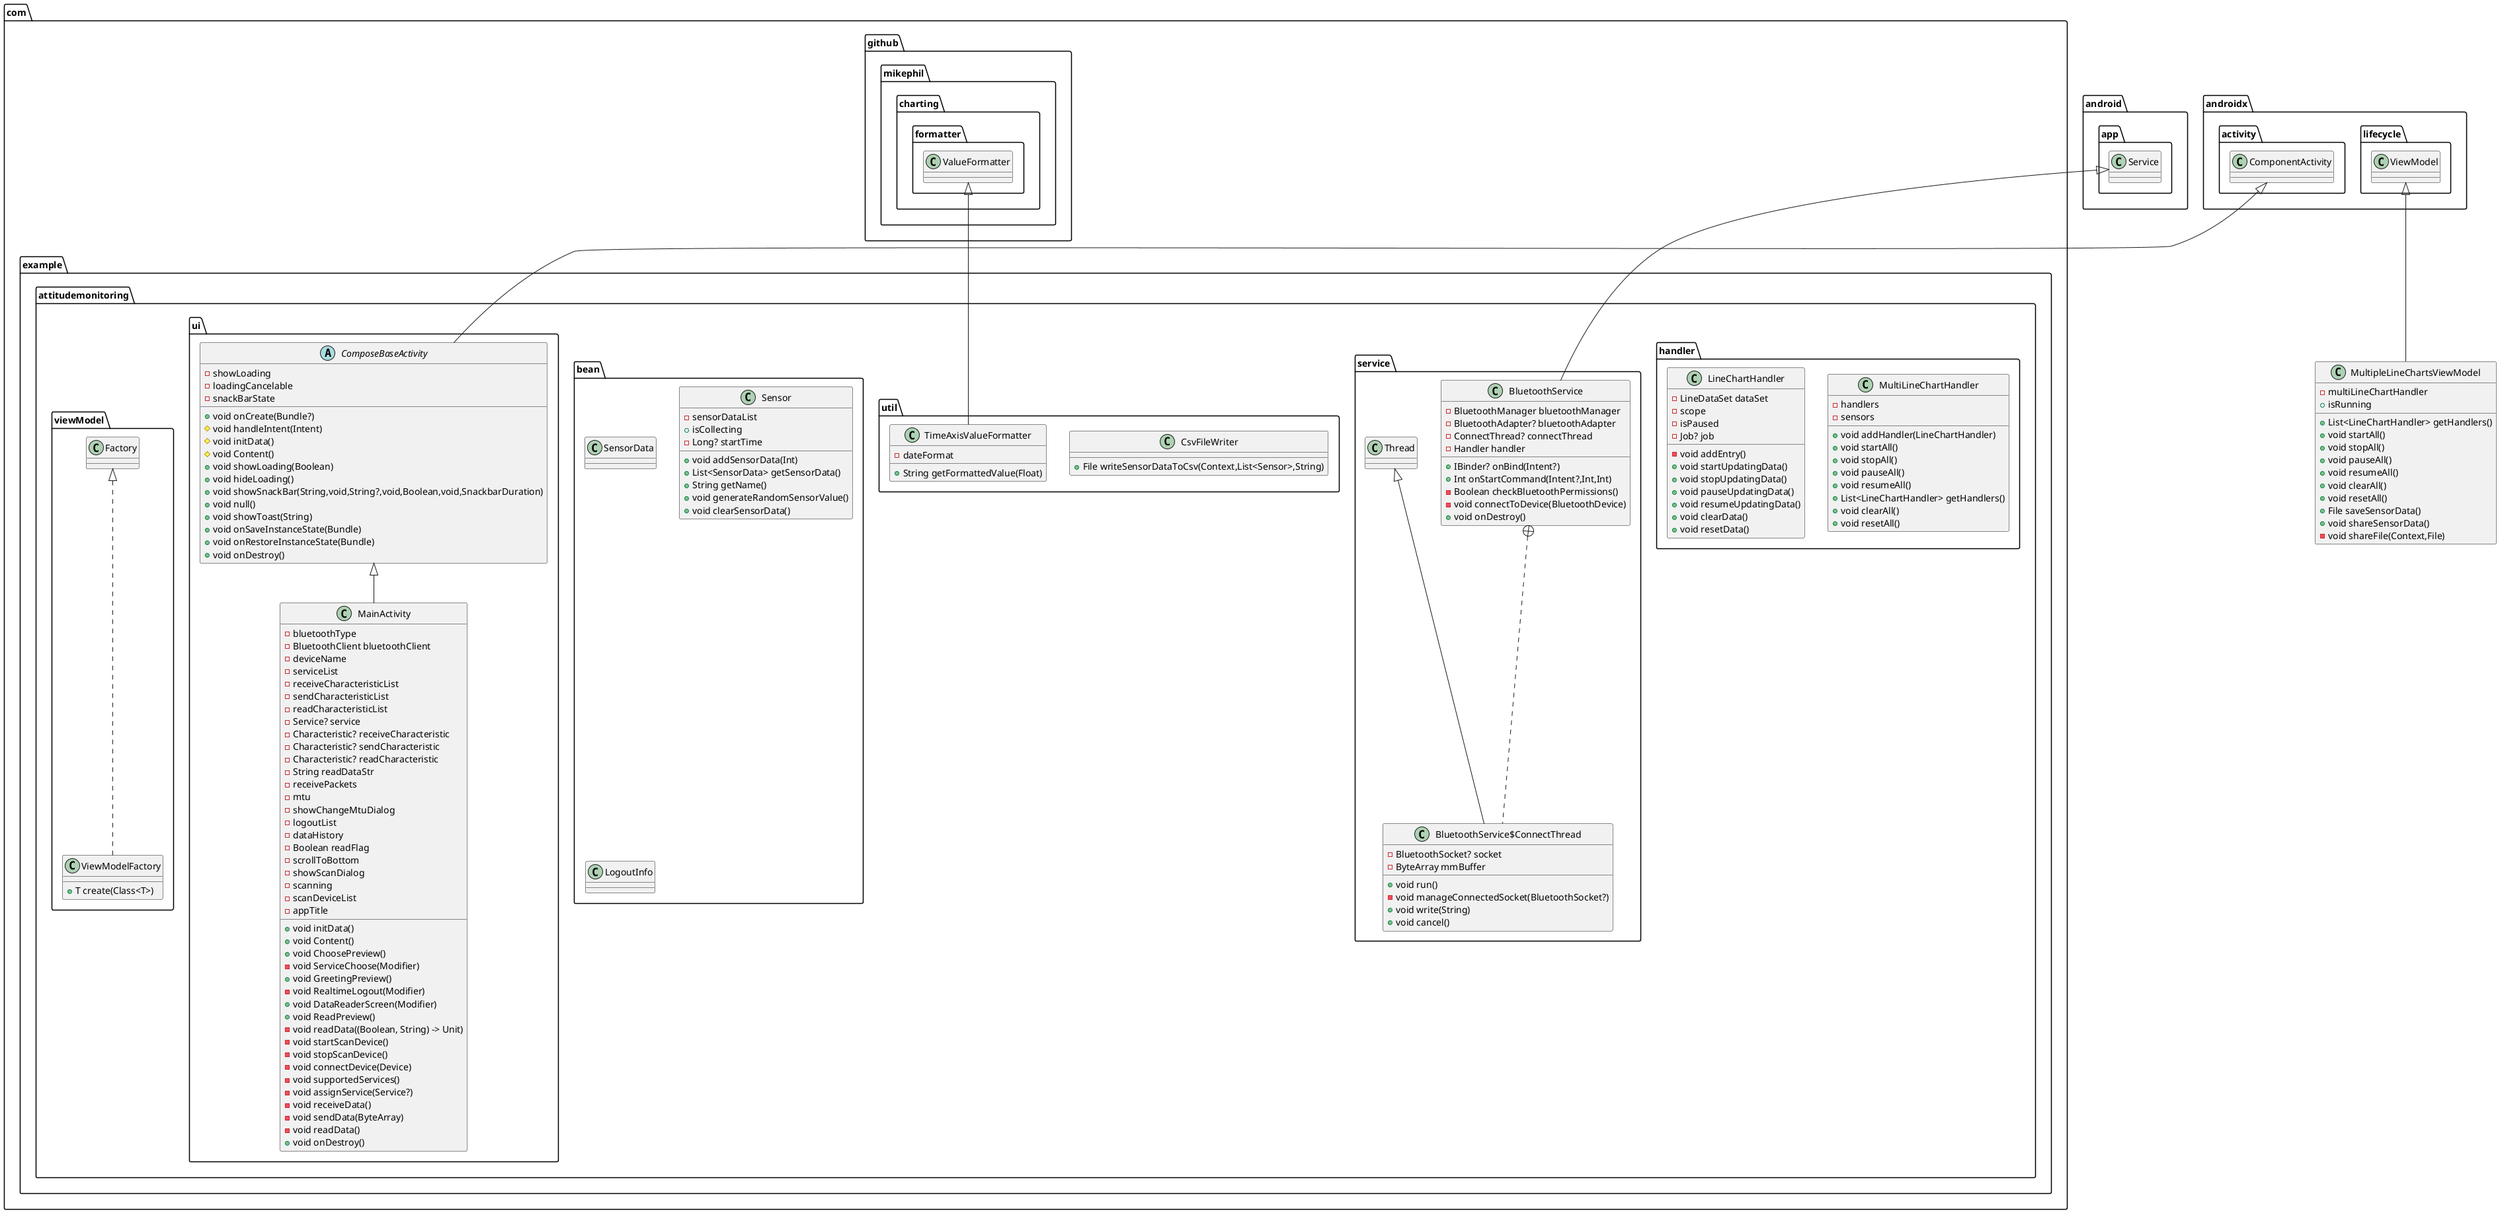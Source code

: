 @startuml
class com.example.attitudemonitoring.handler.MultiLineChartHandler {
-  handlers
-  sensors
+ void addHandler(LineChartHandler)
+ void startAll()
+ void stopAll()
+ void pauseAll()
+ void resumeAll()
+ List<LineChartHandler> getHandlers()
+ void clearAll()
+ void resetAll()
}


class com.example.attitudemonitoring.service.BluetoothService$ConnectThread {
- BluetoothSocket? socket
- ByteArray mmBuffer
+ void run()
- void manageConnectedSocket(BluetoothSocket?)
+ void write(String)
+ void cancel()
}


class com.example.attitudemonitoring.service.BluetoothService {
- BluetoothManager bluetoothManager
- BluetoothAdapter? bluetoothAdapter
- ConnectThread? connectThread
- Handler handler
+ IBinder? onBind(Intent?)
+ Int onStartCommand(Intent?,Int,Int)
- Boolean checkBluetoothPermissions()
- void connectToDevice(BluetoothDevice)
+ void onDestroy()
}


class com.example.attitudemonitoring.util.CsvFileWriter {
+ File writeSensorDataToCsv(Context,List<Sensor>,String)
}

class com.example.attitudemonitoring.handler.LineChartHandler {
- LineDataSet dataSet
-  scope
-  isPaused
- Job? job
- void addEntry()
+ void startUpdatingData()
+ void stopUpdatingData()
+ void pauseUpdatingData()
+ void resumeUpdatingData()
+ void clearData()
+ void resetData()
}


class MultipleLineChartsViewModel {
-  multiLineChartHandler
+  isRunning
+ List<LineChartHandler> getHandlers()
+ void startAll()
+ void stopAll()
+ void pauseAll()
+ void resumeAll()
+ void clearAll()
+ void resetAll()
+ File saveSensorData()
+ void shareSensorData()
- void shareFile(Context,File)
}


class com.example.attitudemonitoring.bean.SensorData {
}
class com.example.attitudemonitoring.bean.Sensor {
-  sensorDataList
+  isCollecting
- Long? startTime
+ void addSensorData(Int)
+ List<SensorData> getSensorData()
+ String getName()
+ void generateRandomSensorValue()
+ void clearSensorData()
}


class com.example.attitudemonitoring.ui.MainActivity {
-  bluetoothType
- BluetoothClient bluetoothClient
-  deviceName
-  serviceList
-  receiveCharacteristicList
-  sendCharacteristicList
-  readCharacteristicList
- Service? service
- Characteristic? receiveCharacteristic
- Characteristic? sendCharacteristic
- Characteristic? readCharacteristic
- String readDataStr
-  receivePackets
-  mtu
-  showChangeMtuDialog
-  logoutList
-  dataHistory
- Boolean readFlag
-  scrollToBottom
-  showScanDialog
-  scanning
-  scanDeviceList
-  appTitle
+ void initData()
+ void Content()
+ void ChoosePreview()
- void ServiceChoose(Modifier)
+ void GreetingPreview()
- void RealtimeLogout(Modifier)
+ void DataReaderScreen(Modifier)
+ void ReadPreview()
- void readData((Boolean, String) -> Unit)
- void startScanDevice()
- void stopScanDevice()
- void connectDevice(Device)
- void supportedServices()
- void assignService(Service?)
- void receiveData()
- void sendData(ByteArray)
- void readData()
+ void onDestroy()
}


class com.example.attitudemonitoring.viewModel.ViewModelFactory {
+ T create(Class<T>)
}

class com.example.attitudemonitoring.util.TimeAxisValueFormatter {
-  dateFormat
+ String getFormattedValue(Float)
}


abstract class com.example.attitudemonitoring.ui.ComposeBaseActivity {
-  showLoading
-  loadingCancelable
-  snackBarState
+ void onCreate(Bundle?)
# void handleIntent(Intent)
# void initData()
# void Content()
+ void showLoading(Boolean)
+ void hideLoading()
+ void showSnackBar(String,void,String?,void,Boolean,void,SnackbarDuration)
+ void null()
+ void showToast(String)
+ void onSaveInstanceState(Bundle)
+ void onRestoreInstanceState(Bundle)
+ void onDestroy()
}


class com.example.attitudemonitoring.bean.LogoutInfo {
}


com.example.attitudemonitoring.service.BluetoothService +.. com.example.attitudemonitoring.service.BluetoothService$ConnectThread
com.example.attitudemonitoring.service.Thread <|-- com.example.attitudemonitoring.service.BluetoothService$ConnectThread
android.app.Service <|-- com.example.attitudemonitoring.service.BluetoothService
androidx.lifecycle.ViewModel <|-- MultipleLineChartsViewModel
com.example.attitudemonitoring.ui.ComposeBaseActivity <|-- com.example.attitudemonitoring.ui.MainActivity
com.example.attitudemonitoring.viewModel.Factory <|.. com.example.attitudemonitoring.viewModel.ViewModelFactory
com.github.mikephil.charting.formatter.ValueFormatter <|-- com.example.attitudemonitoring.util.TimeAxisValueFormatter
androidx.activity.ComponentActivity <|-- com.example.attitudemonitoring.ui.ComposeBaseActivity
@enduml